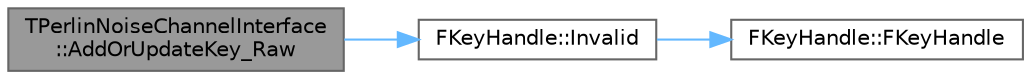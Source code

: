 digraph "TPerlinNoiseChannelInterface::AddOrUpdateKey_Raw"
{
 // INTERACTIVE_SVG=YES
 // LATEX_PDF_SIZE
  bgcolor="transparent";
  edge [fontname=Helvetica,fontsize=10,labelfontname=Helvetica,labelfontsize=10];
  node [fontname=Helvetica,fontsize=10,shape=box,height=0.2,width=0.4];
  rankdir="LR";
  Node1 [id="Node000001",label="TPerlinNoiseChannelInterface\l::AddOrUpdateKey_Raw",height=0.2,width=0.4,color="gray40", fillcolor="grey60", style="filled", fontcolor="black",tooltip="Add (or update) a key to the specified channel using it's current value at that time,..."];
  Node1 -> Node2 [id="edge1_Node000001_Node000002",color="steelblue1",style="solid",tooltip=" "];
  Node2 [id="Node000002",label="FKeyHandle::Invalid",height=0.2,width=0.4,color="grey40", fillcolor="white", style="filled",URL="$d8/dbc/structFKeyHandle.html#a7ac0cb70bfba7f84737be063be7d3ca4",tooltip=" "];
  Node2 -> Node3 [id="edge2_Node000002_Node000003",color="steelblue1",style="solid",tooltip=" "];
  Node3 [id="Node000003",label="FKeyHandle::FKeyHandle",height=0.2,width=0.4,color="grey40", fillcolor="white", style="filled",URL="$d8/dbc/structFKeyHandle.html#a11ecfccd206239e503b46e5ce507f4b7",tooltip=" "];
}
